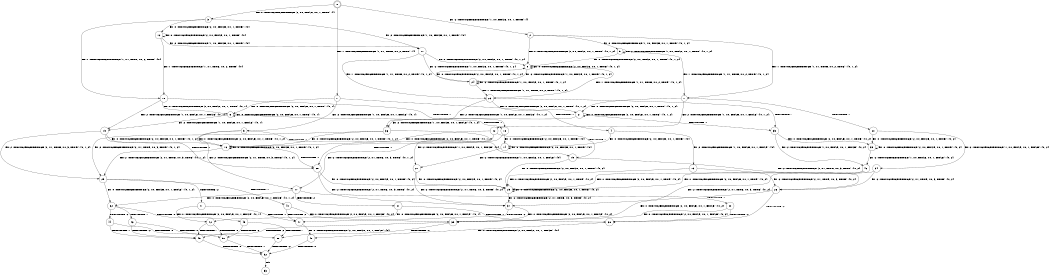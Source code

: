 digraph BCG {
size = "7, 10.5";
center = TRUE;
node [shape = circle];
0 [peripheries = 2];
0 -> 1 [label = "EX !1 !ATOMIC_EXCH_BRANCH (1, +1, TRUE, +0, 2, TRUE) !{}"];
0 -> 2 [label = "EX !2 !ATOMIC_EXCH_BRANCH (1, +0, FALSE, +0, 1, TRUE) !{}"];
0 -> 3 [label = "EX !0 !ATOMIC_EXCH_BRANCH (2, +0, FALSE, +0, 1, TRUE) !{}"];
1 -> 4 [label = "TERMINATE !1"];
1 -> 5 [label = "EX !2 !ATOMIC_EXCH_BRANCH (1, +0, FALSE, +0, 1, FALSE) !{0, 1}"];
1 -> 6 [label = "EX !0 !ATOMIC_EXCH_BRANCH (2, +0, FALSE, +0, 1, TRUE) !{0, 1}"];
2 -> 7 [label = "EX !1 !ATOMIC_EXCH_BRANCH (1, +1, TRUE, +0, 2, TRUE) !{0, 1, 2}"];
2 -> 8 [label = "EX !0 !ATOMIC_EXCH_BRANCH (2, +0, FALSE, +0, 1, TRUE) !{0, 1, 2}"];
2 -> 9 [label = "EX !2 !ATOMIC_EXCH_BRANCH (1, +0, FALSE, +0, 1, TRUE) !{0, 1, 2}"];
3 -> 10 [label = "EX !1 !ATOMIC_EXCH_BRANCH (1, +1, TRUE, +0, 2, TRUE) !{0}"];
3 -> 11 [label = "EX !2 !ATOMIC_EXCH_BRANCH (1, +0, FALSE, +0, 1, TRUE) !{0}"];
3 -> 12 [label = "EX !0 !ATOMIC_EXCH_BRANCH (2, +0, FALSE, +0, 1, TRUE) !{0}"];
4 -> 13 [label = "EX !2 !ATOMIC_EXCH_BRANCH (1, +0, FALSE, +0, 1, FALSE) !{0}"];
4 -> 14 [label = "EX !0 !ATOMIC_EXCH_BRANCH (2, +0, FALSE, +0, 1, TRUE) !{0}"];
5 -> 15 [label = "TERMINATE !1"];
5 -> 16 [label = "EX !0 !ATOMIC_EXCH_BRANCH (2, +0, FALSE, +0, 1, TRUE) !{0, 1, 2}"];
5 -> 17 [label = "EX !2 !ATOMIC_EXCH_BRANCH (2, +1, TRUE, +0, 3, TRUE) !{0, 1, 2}"];
6 -> 18 [label = "TERMINATE !1"];
6 -> 19 [label = "EX !2 !ATOMIC_EXCH_BRANCH (1, +0, FALSE, +0, 1, FALSE) !{0, 1}"];
6 -> 6 [label = "EX !0 !ATOMIC_EXCH_BRANCH (2, +0, FALSE, +0, 1, TRUE) !{0, 1}"];
7 -> 20 [label = "TERMINATE !1"];
7 -> 21 [label = "EX !0 !ATOMIC_EXCH_BRANCH (2, +0, FALSE, +0, 1, TRUE) !{0, 1, 2}"];
7 -> 22 [label = "EX !2 !ATOMIC_EXCH_BRANCH (1, +0, FALSE, +0, 1, FALSE) !{0, 1, 2}"];
8 -> 23 [label = "EX !1 !ATOMIC_EXCH_BRANCH (1, +1, TRUE, +0, 2, TRUE) !{0, 1, 2}"];
8 -> 24 [label = "EX !2 !ATOMIC_EXCH_BRANCH (1, +0, FALSE, +0, 1, TRUE) !{0, 1, 2}"];
8 -> 8 [label = "EX !0 !ATOMIC_EXCH_BRANCH (2, +0, FALSE, +0, 1, TRUE) !{0, 1, 2}"];
9 -> 7 [label = "EX !1 !ATOMIC_EXCH_BRANCH (1, +1, TRUE, +0, 2, TRUE) !{0, 1, 2}"];
9 -> 8 [label = "EX !0 !ATOMIC_EXCH_BRANCH (2, +0, FALSE, +0, 1, TRUE) !{0, 1, 2}"];
9 -> 9 [label = "EX !2 !ATOMIC_EXCH_BRANCH (1, +0, FALSE, +0, 1, TRUE) !{0, 1, 2}"];
10 -> 18 [label = "TERMINATE !1"];
10 -> 19 [label = "EX !2 !ATOMIC_EXCH_BRANCH (1, +0, FALSE, +0, 1, FALSE) !{0, 1}"];
10 -> 6 [label = "EX !0 !ATOMIC_EXCH_BRANCH (2, +0, FALSE, +0, 1, TRUE) !{0, 1}"];
11 -> 23 [label = "EX !1 !ATOMIC_EXCH_BRANCH (1, +1, TRUE, +0, 2, TRUE) !{0, 1, 2}"];
11 -> 24 [label = "EX !2 !ATOMIC_EXCH_BRANCH (1, +0, FALSE, +0, 1, TRUE) !{0, 1, 2}"];
11 -> 8 [label = "EX !0 !ATOMIC_EXCH_BRANCH (2, +0, FALSE, +0, 1, TRUE) !{0, 1, 2}"];
12 -> 10 [label = "EX !1 !ATOMIC_EXCH_BRANCH (1, +1, TRUE, +0, 2, TRUE) !{0}"];
12 -> 11 [label = "EX !2 !ATOMIC_EXCH_BRANCH (1, +0, FALSE, +0, 1, TRUE) !{0}"];
12 -> 12 [label = "EX !0 !ATOMIC_EXCH_BRANCH (2, +0, FALSE, +0, 1, TRUE) !{0}"];
13 -> 25 [label = "EX !0 !ATOMIC_EXCH_BRANCH (2, +0, FALSE, +0, 1, TRUE) !{0, 2}"];
13 -> 26 [label = "EX !2 !ATOMIC_EXCH_BRANCH (2, +1, TRUE, +0, 3, TRUE) !{0, 2}"];
14 -> 27 [label = "EX !2 !ATOMIC_EXCH_BRANCH (1, +0, FALSE, +0, 1, FALSE) !{0}"];
14 -> 14 [label = "EX !0 !ATOMIC_EXCH_BRANCH (2, +0, FALSE, +0, 1, TRUE) !{0}"];
15 -> 25 [label = "EX !0 !ATOMIC_EXCH_BRANCH (2, +0, FALSE, +0, 1, TRUE) !{0, 2}"];
15 -> 26 [label = "EX !2 !ATOMIC_EXCH_BRANCH (2, +1, TRUE, +0, 3, TRUE) !{0, 2}"];
16 -> 28 [label = "TERMINATE !1"];
16 -> 29 [label = "EX !2 !ATOMIC_EXCH_BRANCH (2, +1, TRUE, +0, 3, TRUE) !{0, 1, 2}"];
16 -> 16 [label = "EX !0 !ATOMIC_EXCH_BRANCH (2, +0, FALSE, +0, 1, TRUE) !{0, 1, 2}"];
17 -> 30 [label = "TERMINATE !1"];
17 -> 31 [label = "TERMINATE !2"];
17 -> 32 [label = "EX !0 !ATOMIC_EXCH_BRANCH (2, +0, FALSE, +0, 1, FALSE) !{0, 1, 2}"];
18 -> 27 [label = "EX !2 !ATOMIC_EXCH_BRANCH (1, +0, FALSE, +0, 1, FALSE) !{0}"];
18 -> 14 [label = "EX !0 !ATOMIC_EXCH_BRANCH (2, +0, FALSE, +0, 1, TRUE) !{0}"];
19 -> 28 [label = "TERMINATE !1"];
19 -> 29 [label = "EX !2 !ATOMIC_EXCH_BRANCH (2, +1, TRUE, +0, 3, TRUE) !{0, 1, 2}"];
19 -> 16 [label = "EX !0 !ATOMIC_EXCH_BRANCH (2, +0, FALSE, +0, 1, TRUE) !{0, 1, 2}"];
20 -> 33 [label = "EX !0 !ATOMIC_EXCH_BRANCH (2, +0, FALSE, +0, 1, TRUE) !{0, 2}"];
20 -> 34 [label = "EX !2 !ATOMIC_EXCH_BRANCH (1, +0, FALSE, +0, 1, FALSE) !{0, 2}"];
21 -> 35 [label = "TERMINATE !1"];
21 -> 36 [label = "EX !2 !ATOMIC_EXCH_BRANCH (1, +0, FALSE, +0, 1, FALSE) !{0, 1, 2}"];
21 -> 21 [label = "EX !0 !ATOMIC_EXCH_BRANCH (2, +0, FALSE, +0, 1, TRUE) !{0, 1, 2}"];
22 -> 15 [label = "TERMINATE !1"];
22 -> 16 [label = "EX !0 !ATOMIC_EXCH_BRANCH (2, +0, FALSE, +0, 1, TRUE) !{0, 1, 2}"];
22 -> 17 [label = "EX !2 !ATOMIC_EXCH_BRANCH (2, +1, TRUE, +0, 3, TRUE) !{0, 1, 2}"];
23 -> 35 [label = "TERMINATE !1"];
23 -> 36 [label = "EX !2 !ATOMIC_EXCH_BRANCH (1, +0, FALSE, +0, 1, FALSE) !{0, 1, 2}"];
23 -> 21 [label = "EX !0 !ATOMIC_EXCH_BRANCH (2, +0, FALSE, +0, 1, TRUE) !{0, 1, 2}"];
24 -> 23 [label = "EX !1 !ATOMIC_EXCH_BRANCH (1, +1, TRUE, +0, 2, TRUE) !{0, 1, 2}"];
24 -> 24 [label = "EX !2 !ATOMIC_EXCH_BRANCH (1, +0, FALSE, +0, 1, TRUE) !{0, 1, 2}"];
24 -> 8 [label = "EX !0 !ATOMIC_EXCH_BRANCH (2, +0, FALSE, +0, 1, TRUE) !{0, 1, 2}"];
25 -> 37 [label = "EX !2 !ATOMIC_EXCH_BRANCH (2, +1, TRUE, +0, 3, TRUE) !{0, 2}"];
25 -> 25 [label = "EX !0 !ATOMIC_EXCH_BRANCH (2, +0, FALSE, +0, 1, TRUE) !{0, 2}"];
26 -> 38 [label = "TERMINATE !2"];
26 -> 39 [label = "EX !0 !ATOMIC_EXCH_BRANCH (2, +0, FALSE, +0, 1, FALSE) !{0, 2}"];
27 -> 37 [label = "EX !2 !ATOMIC_EXCH_BRANCH (2, +1, TRUE, +0, 3, TRUE) !{0, 2}"];
27 -> 25 [label = "EX !0 !ATOMIC_EXCH_BRANCH (2, +0, FALSE, +0, 1, TRUE) !{0, 2}"];
28 -> 37 [label = "EX !2 !ATOMIC_EXCH_BRANCH (2, +1, TRUE, +0, 3, TRUE) !{0, 2}"];
28 -> 25 [label = "EX !0 !ATOMIC_EXCH_BRANCH (2, +0, FALSE, +0, 1, TRUE) !{0, 2}"];
29 -> 40 [label = "TERMINATE !1"];
29 -> 41 [label = "TERMINATE !2"];
29 -> 32 [label = "EX !0 !ATOMIC_EXCH_BRANCH (2, +0, FALSE, +0, 1, FALSE) !{0, 1, 2}"];
30 -> 38 [label = "TERMINATE !2"];
30 -> 39 [label = "EX !0 !ATOMIC_EXCH_BRANCH (2, +0, FALSE, +0, 1, FALSE) !{0, 2}"];
31 -> 38 [label = "TERMINATE !1"];
31 -> 42 [label = "EX !0 !ATOMIC_EXCH_BRANCH (2, +0, FALSE, +0, 1, FALSE) !{0, 1}"];
32 -> 43 [label = "TERMINATE !1"];
32 -> 44 [label = "TERMINATE !2"];
32 -> 45 [label = "TERMINATE !0"];
33 -> 46 [label = "EX !2 !ATOMIC_EXCH_BRANCH (1, +0, FALSE, +0, 1, FALSE) !{0, 2}"];
33 -> 33 [label = "EX !0 !ATOMIC_EXCH_BRANCH (2, +0, FALSE, +0, 1, TRUE) !{0, 2}"];
34 -> 25 [label = "EX !0 !ATOMIC_EXCH_BRANCH (2, +0, FALSE, +0, 1, TRUE) !{0, 2}"];
34 -> 26 [label = "EX !2 !ATOMIC_EXCH_BRANCH (2, +1, TRUE, +0, 3, TRUE) !{0, 2}"];
35 -> 46 [label = "EX !2 !ATOMIC_EXCH_BRANCH (1, +0, FALSE, +0, 1, FALSE) !{0, 2}"];
35 -> 33 [label = "EX !0 !ATOMIC_EXCH_BRANCH (2, +0, FALSE, +0, 1, TRUE) !{0, 2}"];
36 -> 28 [label = "TERMINATE !1"];
36 -> 29 [label = "EX !2 !ATOMIC_EXCH_BRANCH (2, +1, TRUE, +0, 3, TRUE) !{0, 1, 2}"];
36 -> 16 [label = "EX !0 !ATOMIC_EXCH_BRANCH (2, +0, FALSE, +0, 1, TRUE) !{0, 1, 2}"];
37 -> 47 [label = "TERMINATE !2"];
37 -> 39 [label = "EX !0 !ATOMIC_EXCH_BRANCH (2, +0, FALSE, +0, 1, FALSE) !{0, 2}"];
38 -> 48 [label = "EX !0 !ATOMIC_EXCH_BRANCH (2, +0, FALSE, +0, 1, FALSE) !{0}"];
39 -> 49 [label = "TERMINATE !2"];
39 -> 50 [label = "TERMINATE !0"];
40 -> 47 [label = "TERMINATE !2"];
40 -> 39 [label = "EX !0 !ATOMIC_EXCH_BRANCH (2, +0, FALSE, +0, 1, FALSE) !{0, 2}"];
41 -> 47 [label = "TERMINATE !1"];
41 -> 42 [label = "EX !0 !ATOMIC_EXCH_BRANCH (2, +0, FALSE, +0, 1, FALSE) !{0, 1}"];
42 -> 49 [label = "TERMINATE !1"];
42 -> 51 [label = "TERMINATE !0"];
43 -> 49 [label = "TERMINATE !2"];
43 -> 50 [label = "TERMINATE !0"];
44 -> 49 [label = "TERMINATE !1"];
44 -> 51 [label = "TERMINATE !0"];
45 -> 50 [label = "TERMINATE !1"];
45 -> 51 [label = "TERMINATE !2"];
46 -> 37 [label = "EX !2 !ATOMIC_EXCH_BRANCH (2, +1, TRUE, +0, 3, TRUE) !{0, 2}"];
46 -> 25 [label = "EX !0 !ATOMIC_EXCH_BRANCH (2, +0, FALSE, +0, 1, TRUE) !{0, 2}"];
47 -> 48 [label = "EX !0 !ATOMIC_EXCH_BRANCH (2, +0, FALSE, +0, 1, FALSE) !{0}"];
48 -> 52 [label = "TERMINATE !0"];
49 -> 52 [label = "TERMINATE !0"];
50 -> 52 [label = "TERMINATE !2"];
51 -> 52 [label = "TERMINATE !1"];
52 -> 53 [label = "exit"];
}
